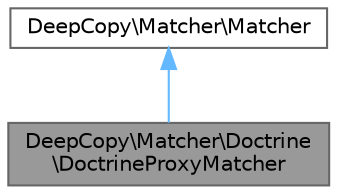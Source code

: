 digraph "DeepCopy\Matcher\Doctrine\DoctrineProxyMatcher"
{
 // LATEX_PDF_SIZE
  bgcolor="transparent";
  edge [fontname=Helvetica,fontsize=10,labelfontname=Helvetica,labelfontsize=10];
  node [fontname=Helvetica,fontsize=10,shape=box,height=0.2,width=0.4];
  Node1 [id="Node000001",label="DeepCopy\\Matcher\\Doctrine\l\\DoctrineProxyMatcher",height=0.2,width=0.4,color="gray40", fillcolor="grey60", style="filled", fontcolor="black",tooltip=" "];
  Node2 -> Node1 [id="edge1_Node000001_Node000002",dir="back",color="steelblue1",style="solid",tooltip=" "];
  Node2 [id="Node000002",label="DeepCopy\\Matcher\\Matcher",height=0.2,width=0.4,color="gray40", fillcolor="white", style="filled",URL="$interfaceDeepCopy_1_1Matcher_1_1Matcher.html",tooltip=" "];
}
